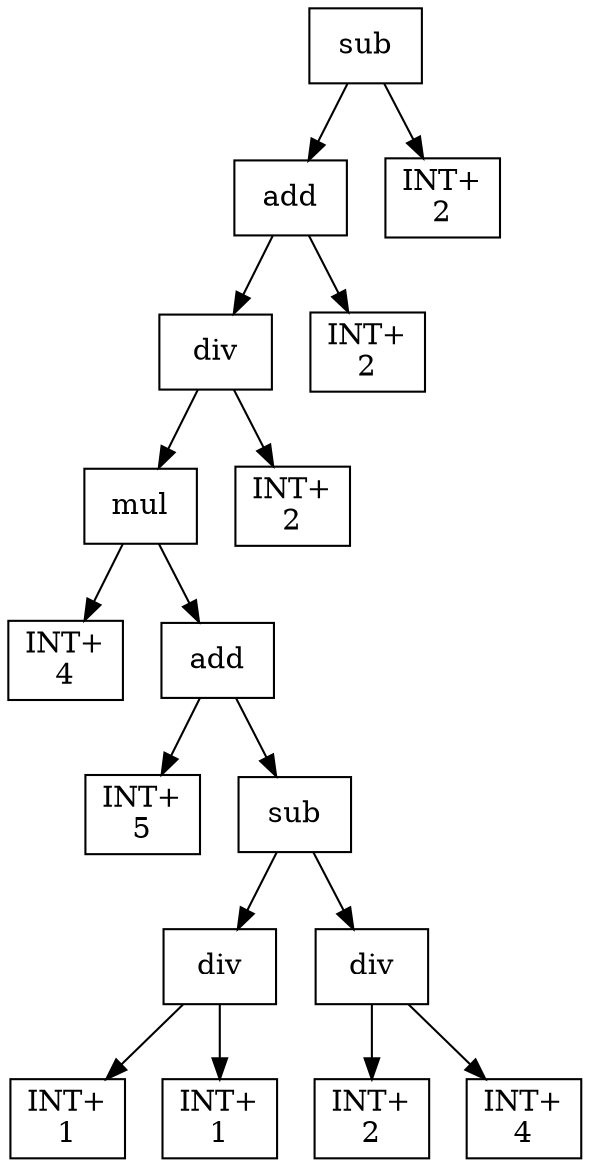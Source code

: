 digraph expr {
  node [shape=box];
  n1 [label="sub"];
  n2 [label="add"];
  n3 [label="div"];
  n4 [label="mul"];
  n5 [label="INT+\n4"];
  n6 [label="add"];
  n7 [label="INT+\n5"];
  n8 [label="sub"];
  n9 [label="div"];
  n10 [label="INT+\n1"];
  n11 [label="INT+\n1"];
  n9 -> n10;
  n9 -> n11;
  n12 [label="div"];
  n13 [label="INT+\n2"];
  n14 [label="INT+\n4"];
  n12 -> n13;
  n12 -> n14;
  n8 -> n9;
  n8 -> n12;
  n6 -> n7;
  n6 -> n8;
  n4 -> n5;
  n4 -> n6;
  n15 [label="INT+\n2"];
  n3 -> n4;
  n3 -> n15;
  n16 [label="INT+\n2"];
  n2 -> n3;
  n2 -> n16;
  n17 [label="INT+\n2"];
  n1 -> n2;
  n1 -> n17;
}